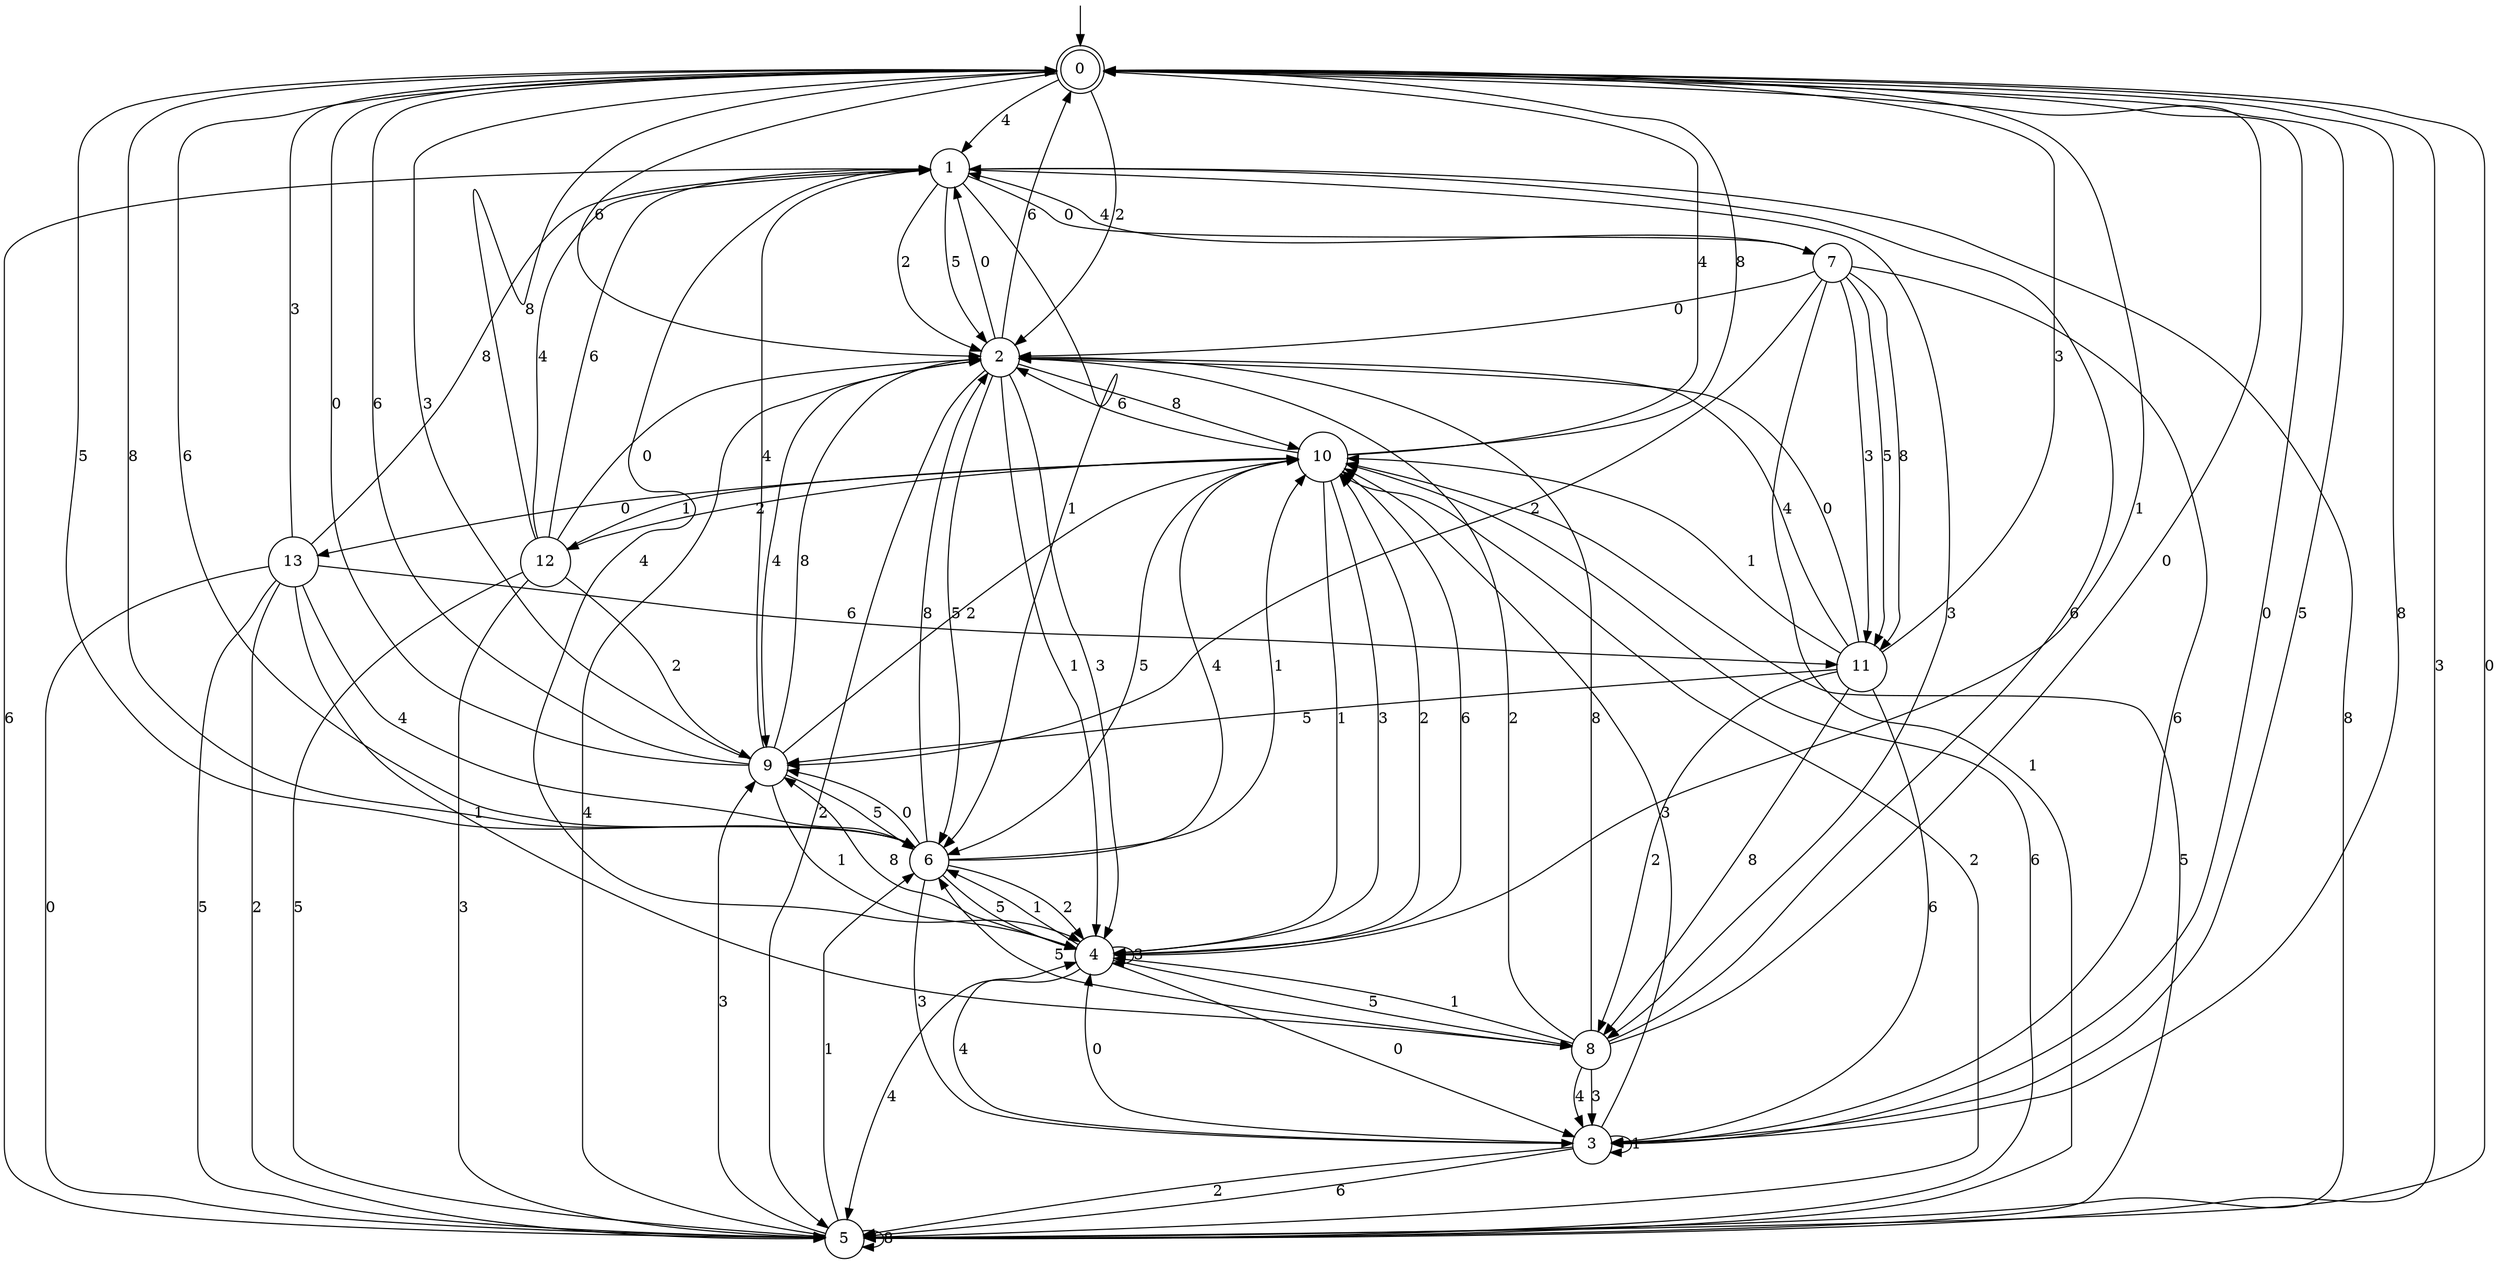 digraph g {

	s0 [shape="doublecircle" label="0"];
	s1 [shape="circle" label="1"];
	s2 [shape="circle" label="2"];
	s3 [shape="circle" label="3"];
	s4 [shape="circle" label="4"];
	s5 [shape="circle" label="5"];
	s6 [shape="circle" label="6"];
	s7 [shape="circle" label="7"];
	s8 [shape="circle" label="8"];
	s9 [shape="circle" label="9"];
	s10 [shape="circle" label="10"];
	s11 [shape="circle" label="11"];
	s12 [shape="circle" label="12"];
	s13 [shape="circle" label="13"];
	s0 -> s1 [label="4"];
	s0 -> s2 [label="2"];
	s0 -> s3 [label="0"];
	s0 -> s4 [label="1"];
	s0 -> s2 [label="6"];
	s0 -> s5 [label="3"];
	s0 -> s6 [label="5"];
	s0 -> s6 [label="8"];
	s1 -> s4 [label="4"];
	s1 -> s2 [label="2"];
	s1 -> s7 [label="0"];
	s1 -> s6 [label="1"];
	s1 -> s5 [label="6"];
	s1 -> s8 [label="3"];
	s1 -> s2 [label="5"];
	s1 -> s5 [label="8"];
	s2 -> s9 [label="4"];
	s2 -> s5 [label="2"];
	s2 -> s1 [label="0"];
	s2 -> s4 [label="1"];
	s2 -> s0 [label="6"];
	s2 -> s4 [label="3"];
	s2 -> s6 [label="5"];
	s2 -> s10 [label="8"];
	s3 -> s4 [label="4"];
	s3 -> s5 [label="2"];
	s3 -> s4 [label="0"];
	s3 -> s3 [label="1"];
	s3 -> s5 [label="6"];
	s3 -> s10 [label="3"];
	s3 -> s0 [label="5"];
	s3 -> s0 [label="8"];
	s4 -> s5 [label="4"];
	s4 -> s10 [label="2"];
	s4 -> s3 [label="0"];
	s4 -> s6 [label="1"];
	s4 -> s10 [label="6"];
	s4 -> s4 [label="3"];
	s4 -> s8 [label="5"];
	s4 -> s9 [label="8"];
	s5 -> s2 [label="4"];
	s5 -> s10 [label="2"];
	s5 -> s0 [label="0"];
	s5 -> s6 [label="1"];
	s5 -> s10 [label="6"];
	s5 -> s9 [label="3"];
	s5 -> s10 [label="5"];
	s5 -> s5 [label="8"];
	s6 -> s10 [label="4"];
	s6 -> s4 [label="2"];
	s6 -> s9 [label="0"];
	s6 -> s10 [label="1"];
	s6 -> s0 [label="6"];
	s6 -> s3 [label="3"];
	s6 -> s4 [label="5"];
	s6 -> s2 [label="8"];
	s7 -> s1 [label="4"];
	s7 -> s9 [label="2"];
	s7 -> s2 [label="0"];
	s7 -> s5 [label="1"];
	s7 -> s3 [label="6"];
	s7 -> s11 [label="3"];
	s7 -> s11 [label="5"];
	s7 -> s11 [label="8"];
	s8 -> s3 [label="4"];
	s8 -> s2 [label="2"];
	s8 -> s0 [label="0"];
	s8 -> s4 [label="1"];
	s8 -> s1 [label="6"];
	s8 -> s3 [label="3"];
	s8 -> s6 [label="5"];
	s8 -> s2 [label="8"];
	s9 -> s1 [label="4"];
	s9 -> s10 [label="2"];
	s9 -> s0 [label="0"];
	s9 -> s4 [label="1"];
	s9 -> s0 [label="6"];
	s9 -> s0 [label="3"];
	s9 -> s6 [label="5"];
	s9 -> s2 [label="8"];
	s10 -> s0 [label="4"];
	s10 -> s12 [label="2"];
	s10 -> s13 [label="0"];
	s10 -> s4 [label="1"];
	s10 -> s2 [label="6"];
	s10 -> s4 [label="3"];
	s10 -> s6 [label="5"];
	s10 -> s0 [label="8"];
	s11 -> s2 [label="4"];
	s11 -> s8 [label="2"];
	s11 -> s2 [label="0"];
	s11 -> s10 [label="1"];
	s11 -> s3 [label="6"];
	s11 -> s0 [label="3"];
	s11 -> s9 [label="5"];
	s11 -> s8 [label="8"];
	s12 -> s1 [label="4"];
	s12 -> s9 [label="2"];
	s12 -> s2 [label="0"];
	s12 -> s10 [label="1"];
	s12 -> s1 [label="6"];
	s12 -> s5 [label="3"];
	s12 -> s5 [label="5"];
	s12 -> s0 [label="8"];
	s13 -> s6 [label="4"];
	s13 -> s5 [label="2"];
	s13 -> s5 [label="0"];
	s13 -> s8 [label="1"];
	s13 -> s11 [label="6"];
	s13 -> s0 [label="3"];
	s13 -> s5 [label="5"];
	s13 -> s1 [label="8"];

__start0 [label="" shape="none" width="0" height="0"];
__start0 -> s0;

}
